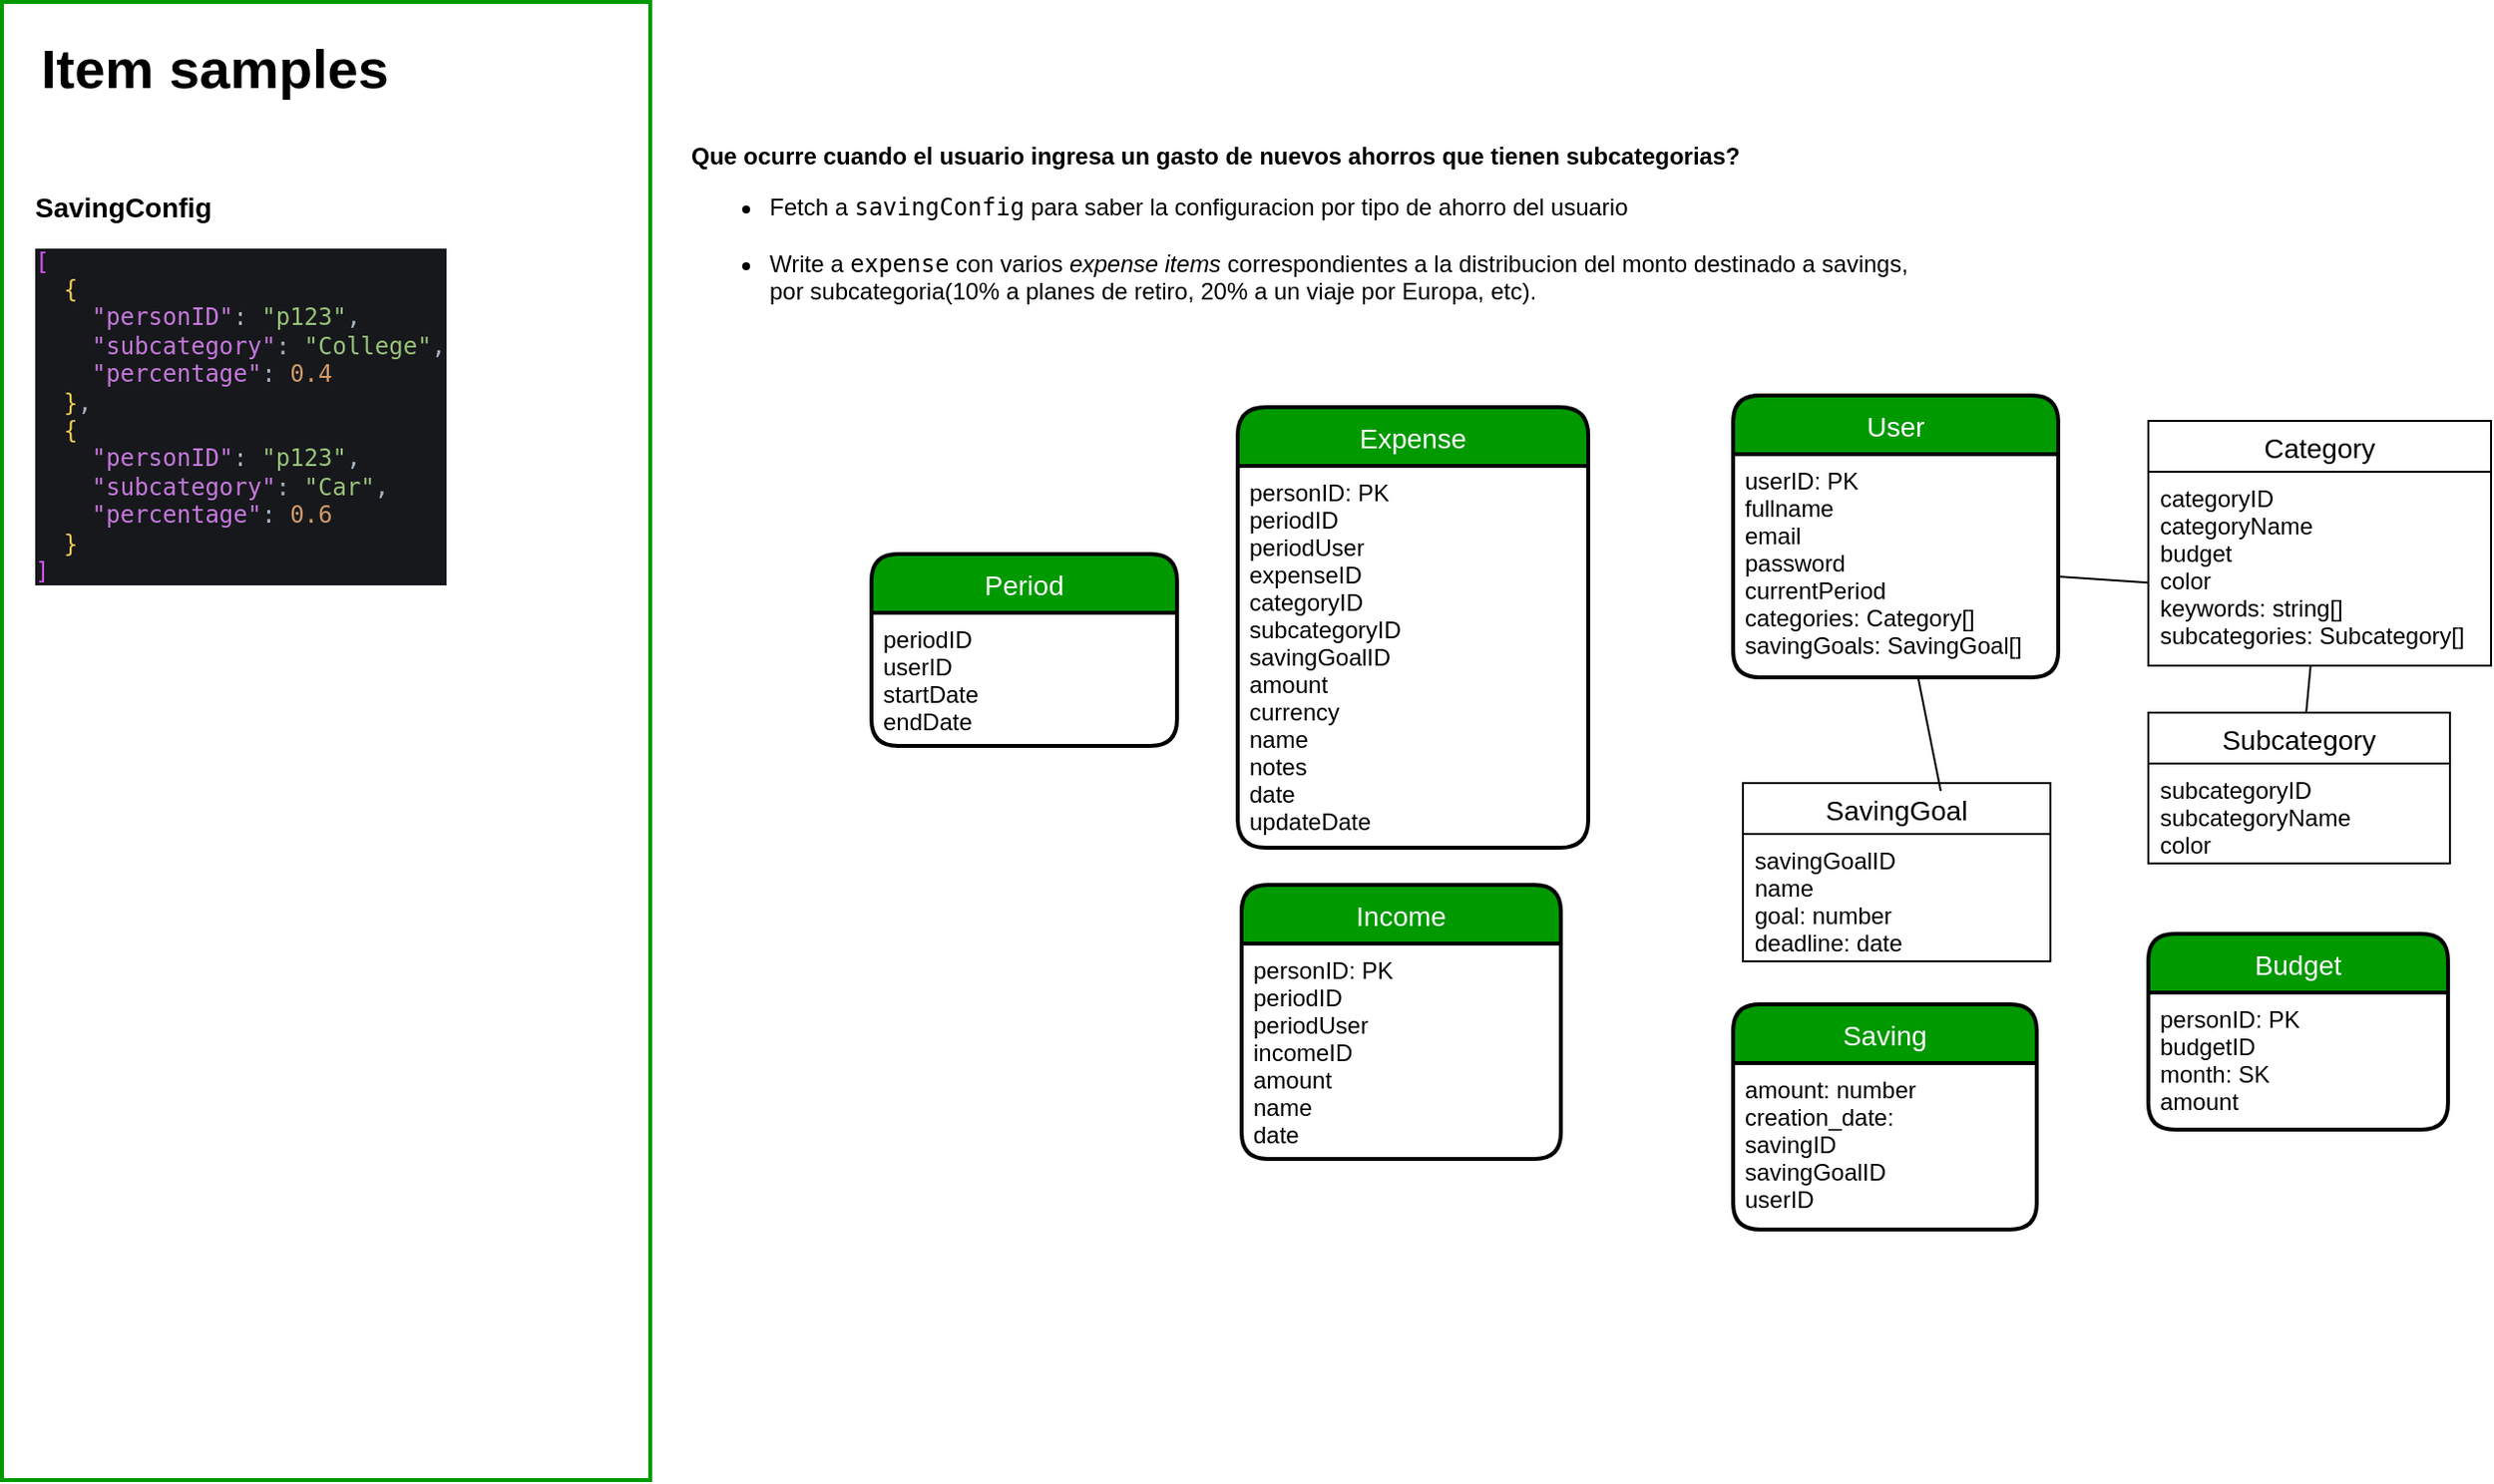 <mxfile version="19.0.3" type="device" pages="2"><diagram id="Nf0Q1J0bsJGXM35QZuhO" name="Data Model"><mxGraphModel dx="2525" dy="1073" grid="0" gridSize="10" guides="1" tooltips="1" connect="1" arrows="1" fold="1" page="0" pageScale="1" pageWidth="850" pageHeight="1100" math="0" shadow="0"><root><mxCell id="0"/><mxCell id="1" parent="0"/><object label="Expense" a="" tooltip="Expense dadta&#10;" id="3ay3Hl6pnc34jk5LIuFB-1"><mxCell style="swimlane;childLayout=stackLayout;horizontal=1;startSize=30;horizontalStack=0;rounded=1;fontSize=14;fontStyle=0;strokeWidth=2;resizeParent=0;resizeLast=1;shadow=0;dashed=0;align=center;labelBackgroundColor=none;arcSize=16;labelBorderColor=none;swimlaneLine=1;swimlaneFillColor=none;gradientColor=none;gradientDirection=north;fillColor=#009900;fontColor=#FFFFFF;" parent="1" vertex="1"><mxGeometry x="-705" y="111" width="179" height="225" as="geometry"><mxRectangle x="-669" y="120" width="81" height="30" as="alternateBounds"/></mxGeometry></mxCell></object><mxCell id="3ay3Hl6pnc34jk5LIuFB-2" value="personID: PK&#10;periodID&#10;periodUser&#10;expenseID&#10;categoryID&#10;subcategoryID&#10;savingGoalID&#10;amount&#10;currency&#10;name&#10;notes&#10;date&#10;updateDate" style="align=left;strokeColor=none;fillColor=none;spacingLeft=4;fontSize=12;verticalAlign=top;resizable=0;rotatable=0;part=1;" parent="3ay3Hl6pnc34jk5LIuFB-1" vertex="1"><mxGeometry y="30" width="179" height="195" as="geometry"/></mxCell><mxCell id="TQfG1iUgKqF-C-MgNsLs-1" value="User" style="swimlane;childLayout=stackLayout;horizontal=1;startSize=30;horizontalStack=0;rounded=1;fontSize=14;fontStyle=0;strokeWidth=2;resizeParent=0;resizeLast=1;shadow=0;dashed=0;align=center;fillColor=#009900;fontColor=#FFFFFF;" parent="1" vertex="1"><mxGeometry x="-452" y="105" width="166" height="144" as="geometry"/></mxCell><mxCell id="TQfG1iUgKqF-C-MgNsLs-2" value="userID: PK&#10;fullname&#10;email&#10;password&#10;currentPeriod        &#10;categories: Category[]&#10;savingGoals: SavingGoal[]" style="align=left;strokeColor=none;fillColor=none;spacingLeft=4;fontSize=12;verticalAlign=top;resizable=0;rotatable=0;part=1;" parent="TQfG1iUgKqF-C-MgNsLs-1" vertex="1"><mxGeometry y="30" width="166" height="114" as="geometry"/></mxCell><mxCell id="TQfG1iUgKqF-C-MgNsLs-7" value="&lt;strong style=&quot;background-color: initial;&quot;&gt;Que ocurre cuando el usuario ingresa un gasto de nuevos ahorros que tienen subcategorias?&lt;/strong&gt;&lt;span style=&quot;background-color: initial;&quot;&gt;&lt;br&gt;&lt;/span&gt;&lt;ul style=&quot;background-color: initial;&quot;&gt;&lt;li&gt;Fetch a &lt;code&gt;savingConfig&lt;/code&gt; para saber la configuracion por tipo de ahorro del usuario&lt;/li&gt;&lt;br&gt;&lt;li&gt;Write a &lt;code&gt;expense&lt;/code&gt; con varios &lt;em&gt;expense items&lt;/em&gt; correspondientes a la distribucion del monto destinado a savings, &lt;br&gt;por subcategoria(10% a planes de retiro, 20% a un viaje por Europa, etc).&lt;/li&gt;&lt;/ul&gt;" style="text;html=1;align=left;verticalAlign=middle;resizable=0;points=[];autosize=1;strokeColor=none;fillColor=none;" parent="1" vertex="1"><mxGeometry x="-986" y="-26" width="631" height="98" as="geometry"/></mxCell><mxCell id="TQfG1iUgKqF-C-MgNsLs-9" value="&lt;h1&gt;Item samples&lt;/h1&gt;" style="text;html=1;strokeColor=none;fillColor=none;spacing=5;spacingTop=-20;whiteSpace=wrap;overflow=hidden;rounded=0;shadow=0;dashed=0;labelBackgroundColor=none;labelBorderColor=none;fontFamily=Helvetica;fontSize=14;fontColor=#000000;startSize=30;" parent="1" vertex="1"><mxGeometry x="-1321" y="-87" width="196" height="55" as="geometry"/></mxCell><mxCell id="TQfG1iUgKqF-C-MgNsLs-11" value="" style="rounded=0;whiteSpace=wrap;html=1;shadow=0;dashed=0;labelBackgroundColor=none;labelBorderColor=none;fontFamily=Helvetica;fontSize=14;fontColor=#000000;startSize=30;strokeColor=#009900;strokeWidth=2;fillColor=none;gradientColor=none;gradientDirection=north;" parent="1" vertex="1"><mxGeometry x="-1336" y="-96" width="331" height="755" as="geometry"/></mxCell><mxCell id="TQfG1iUgKqF-C-MgNsLs-10" value="&lt;div&gt;&lt;br&gt;&lt;/div&gt;&lt;div&gt;&lt;b&gt;SavingConfig&lt;/b&gt;&lt;/div&gt;&lt;div&gt;&lt;div style=&quot;&quot;&gt;&lt;pre style=&quot;background-color:#17181c;color:#abb2bf;font-family:'Menlo',monospace;font-size:9.0pt;&quot;&gt;&lt;span style=&quot;color:#d054f1;&quot;&gt;[&lt;br&gt;&lt;/span&gt;&lt;span style=&quot;color:#d054f1;&quot;&gt;  &lt;/span&gt;&lt;span style=&quot;color:#f1cc54;&quot;&gt;{&lt;br&gt;&lt;/span&gt;&lt;span style=&quot;color:#f1cc54;&quot;&gt;    &lt;/span&gt;&lt;span style=&quot;color:#c679dd;&quot;&gt;&quot;personID&quot;&lt;/span&gt;&lt;span style=&quot;color:#a6b2c0;&quot;&gt;: &lt;/span&gt;&lt;span style=&quot;color:#98c379;&quot;&gt;&quot;p123&quot;&lt;/span&gt;&lt;span style=&quot;color:#a6b2c0;&quot;&gt;,&lt;br&gt;&lt;/span&gt;&lt;span style=&quot;color:#a6b2c0;&quot;&gt;    &lt;/span&gt;&lt;span style=&quot;color:#c679dd;&quot;&gt;&quot;subcategory&quot;&lt;/span&gt;&lt;span style=&quot;color:#a6b2c0;&quot;&gt;: &lt;/span&gt;&lt;span style=&quot;color:#98c379;&quot;&gt;&quot;College&quot;&lt;/span&gt;&lt;span style=&quot;color:#a6b2c0;&quot;&gt;,&lt;br&gt;&lt;/span&gt;&lt;span style=&quot;color:#a6b2c0;&quot;&gt;    &lt;/span&gt;&lt;span style=&quot;color:#c679dd;&quot;&gt;&quot;percentage&quot;&lt;/span&gt;&lt;span style=&quot;color:#a6b2c0;&quot;&gt;: &lt;/span&gt;&lt;span style=&quot;color:#d19a66;&quot;&gt;0.4&lt;br&gt;&lt;/span&gt;&lt;span style=&quot;color:#d19a66;&quot;&gt;  &lt;/span&gt;&lt;span style=&quot;color:#f1cc54;&quot;&gt;}&lt;/span&gt;&lt;span style=&quot;color:#a6b2c0;&quot;&gt;,&lt;br&gt;&lt;/span&gt;&lt;span style=&quot;color:#a6b2c0;&quot;&gt;  &lt;/span&gt;&lt;span style=&quot;color:#f1cc54;&quot;&gt;{&lt;br&gt;&lt;/span&gt;&lt;span style=&quot;color:#f1cc54;&quot;&gt;    &lt;/span&gt;&lt;span style=&quot;color:#c679dd;&quot;&gt;&quot;personID&quot;&lt;/span&gt;&lt;span style=&quot;color:#a6b2c0;&quot;&gt;: &lt;/span&gt;&lt;span style=&quot;color:#98c379;&quot;&gt;&quot;p123&quot;&lt;/span&gt;&lt;span style=&quot;color:#a6b2c0;&quot;&gt;,&lt;br&gt;&lt;/span&gt;&lt;span style=&quot;color:#a6b2c0;&quot;&gt;    &lt;/span&gt;&lt;span style=&quot;color:#c679dd;&quot;&gt;&quot;subcategory&quot;&lt;/span&gt;&lt;span style=&quot;color:#a6b2c0;&quot;&gt;: &lt;/span&gt;&lt;span style=&quot;color:#98c379;&quot;&gt;&quot;Car&quot;&lt;/span&gt;&lt;span style=&quot;color:#a6b2c0;&quot;&gt;,&lt;br&gt;&lt;/span&gt;&lt;span style=&quot;color:#a6b2c0;&quot;&gt;    &lt;/span&gt;&lt;span style=&quot;color:#c679dd;&quot;&gt;&quot;percentage&quot;&lt;/span&gt;&lt;span style=&quot;color:#a6b2c0;&quot;&gt;: &lt;/span&gt;&lt;span style=&quot;color:#d19a66;&quot;&gt;0.6&lt;br&gt;&lt;/span&gt;&lt;span style=&quot;color:#d19a66;&quot;&gt;  &lt;/span&gt;&lt;span style=&quot;color:#f1cc54;&quot;&gt;}&lt;br&gt;&lt;/span&gt;&lt;span style=&quot;color:#d054f1;&quot;&gt;]&lt;/span&gt;&lt;/pre&gt;&lt;/div&gt;&lt;/div&gt;&lt;div&gt;&lt;b&gt;&lt;br&gt;&lt;/b&gt;&lt;/div&gt;&lt;div&gt;&lt;b&gt;&lt;br&gt;&lt;/b&gt;&lt;/div&gt;&lt;div&gt;&lt;b&gt;&lt;br&gt;&lt;/b&gt;&lt;/div&gt;&lt;div&gt;&lt;b&gt;&lt;br&gt;&lt;/b&gt;&lt;/div&gt;&lt;div&gt;&lt;b&gt;&lt;br&gt;&lt;/b&gt;&lt;/div&gt;" style="text;html=1;strokeColor=none;fillColor=none;align=left;verticalAlign=top;whiteSpace=wrap;rounded=0;shadow=0;dashed=0;labelBackgroundColor=none;labelBorderColor=none;fontFamily=Helvetica;fontSize=14;fontColor=#000000;startSize=30;" parent="1" vertex="1"><mxGeometry x="-1321" y="-23" width="323" height="677" as="geometry"/></mxCell><mxCell id="m6ExJk-LAfCFpmRk6G8L-9" value="Category" style="swimlane;fontStyle=0;childLayout=stackLayout;horizontal=1;startSize=26;horizontalStack=0;resizeParent=1;resizeParentMax=0;resizeLast=0;collapsible=1;marginBottom=0;align=center;fontSize=14;" parent="1" vertex="1"><mxGeometry x="-240" y="118" width="175" height="125" as="geometry"/></mxCell><mxCell id="m6ExJk-LAfCFpmRk6G8L-10" value="categoryID&#10;categoryName&#10;budget&#10;color&#10;keywords: string[]&#10;subcategories: Subcategory[] " style="text;strokeColor=none;fillColor=none;spacingLeft=4;spacingRight=4;overflow=hidden;rotatable=0;points=[[0,0.5],[1,0.5]];portConstraint=eastwest;fontSize=12;" parent="m6ExJk-LAfCFpmRk6G8L-9" vertex="1"><mxGeometry y="26" width="175" height="99" as="geometry"/></mxCell><mxCell id="m6ExJk-LAfCFpmRk6G8L-13" value="" style="endArrow=none;html=1;rounded=0;entryX=0.001;entryY=0.572;entryDx=0;entryDy=0;entryPerimeter=0;" parent="1" source="TQfG1iUgKqF-C-MgNsLs-2" target="m6ExJk-LAfCFpmRk6G8L-10" edge="1"><mxGeometry width="50" height="50" relative="1" as="geometry"><mxPoint x="-245" y="304" as="sourcePoint"/><mxPoint x="-195" y="254" as="targetPoint"/></mxGeometry></mxCell><mxCell id="m6ExJk-LAfCFpmRk6G8L-14" value="Subcategory" style="swimlane;fontStyle=0;childLayout=stackLayout;horizontal=1;startSize=26;horizontalStack=0;resizeParent=1;resizeParentMax=0;resizeLast=0;collapsible=1;marginBottom=0;align=center;fontSize=14;" parent="1" vertex="1"><mxGeometry x="-240" y="267" width="154" height="77" as="geometry"/></mxCell><mxCell id="m6ExJk-LAfCFpmRk6G8L-15" value="subcategoryID&#10;subcategoryName&#10;color" style="text;strokeColor=none;fillColor=none;spacingLeft=4;spacingRight=4;overflow=hidden;rotatable=0;points=[[0,0.5],[1,0.5]];portConstraint=eastwest;fontSize=12;" parent="m6ExJk-LAfCFpmRk6G8L-14" vertex="1"><mxGeometry y="26" width="154" height="51" as="geometry"/></mxCell><mxCell id="m6ExJk-LAfCFpmRk6G8L-16" value="" style="endArrow=none;html=1;rounded=0;" parent="1" source="m6ExJk-LAfCFpmRk6G8L-14" target="m6ExJk-LAfCFpmRk6G8L-10" edge="1"><mxGeometry width="50" height="50" relative="1" as="geometry"><mxPoint x="-318" y="338" as="sourcePoint"/><mxPoint x="-268" y="288" as="targetPoint"/></mxGeometry></mxCell><mxCell id="TiSNqj-LYJMHLtxkQyC9-1" value="Income" style="swimlane;childLayout=stackLayout;horizontal=1;startSize=30;horizontalStack=0;rounded=1;fontSize=14;fontStyle=0;strokeWidth=2;resizeParent=0;resizeLast=1;shadow=0;dashed=0;align=center;fillColor=#009900;fontColor=#FFFFFF;" parent="1" vertex="1"><mxGeometry x="-703" y="355" width="163" height="140" as="geometry"><mxRectangle x="-452" y="321" width="73" height="30" as="alternateBounds"/></mxGeometry></mxCell><mxCell id="TiSNqj-LYJMHLtxkQyC9-2" value="personID: PK&#10;periodID&#10;periodUser&#10;incomeID&#10;amount&#10;name&#10;date" style="align=left;strokeColor=none;fillColor=none;spacingLeft=4;fontSize=12;verticalAlign=top;resizable=0;rotatable=0;part=1;" parent="TiSNqj-LYJMHLtxkQyC9-1" vertex="1"><mxGeometry y="30" width="163" height="110" as="geometry"/></mxCell><mxCell id="Mrc9d25WFiYEkoAoWuCm-3" value="SavingGoal" style="swimlane;fontStyle=0;childLayout=stackLayout;horizontal=1;startSize=26;horizontalStack=0;resizeParent=1;resizeParentMax=0;resizeLast=0;collapsible=1;marginBottom=0;align=center;fontSize=14;" parent="1" vertex="1"><mxGeometry x="-447" y="303" width="157" height="91" as="geometry"/></mxCell><mxCell id="Mrc9d25WFiYEkoAoWuCm-6" value="" style="endArrow=none;html=1;rounded=0;" parent="Mrc9d25WFiYEkoAoWuCm-3" source="TQfG1iUgKqF-C-MgNsLs-2" edge="1"><mxGeometry width="50" height="50" relative="1" as="geometry"><mxPoint x="51" y="54" as="sourcePoint"/><mxPoint x="101" y="4" as="targetPoint"/></mxGeometry></mxCell><mxCell id="Mrc9d25WFiYEkoAoWuCm-4" value="savingGoalID&#10;name&#10;goal: number&#10;deadline: date" style="text;strokeColor=none;fillColor=none;spacingLeft=4;spacingRight=4;overflow=hidden;rotatable=0;points=[[0,0.5],[1,0.5]];portConstraint=eastwest;fontSize=12;" parent="Mrc9d25WFiYEkoAoWuCm-3" vertex="1"><mxGeometry y="26" width="157" height="65" as="geometry"/></mxCell><mxCell id="GGaqlDt-2Zkn8_LqBaIS-1" value="Budget" style="swimlane;childLayout=stackLayout;horizontal=1;startSize=30;horizontalStack=0;rounded=1;fontSize=14;fontStyle=0;strokeWidth=2;resizeParent=0;resizeLast=1;shadow=0;dashed=0;align=center;fillColor=#009900;fontColor=#FFFFFF;" parent="1" vertex="1"><mxGeometry x="-240" y="380" width="153" height="100" as="geometry"/></mxCell><mxCell id="GGaqlDt-2Zkn8_LqBaIS-2" value="personID: PK&#10;budgetID&#10;month: SK&#10;amount" style="align=left;strokeColor=none;fillColor=none;spacingLeft=4;fontSize=12;verticalAlign=top;resizable=0;rotatable=0;part=1;" parent="GGaqlDt-2Zkn8_LqBaIS-1" vertex="1"><mxGeometry y="30" width="153" height="70" as="geometry"/></mxCell><mxCell id="ANdsdI3aUZGvtNWBOnPX-1" value="Period" style="swimlane;childLayout=stackLayout;horizontal=1;startSize=30;horizontalStack=0;rounded=1;fontSize=14;fontStyle=0;strokeWidth=2;resizeParent=0;resizeLast=1;shadow=0;dashed=0;align=center;fillColor=#009900;fontColor=#FFFFFF;" parent="1" vertex="1"><mxGeometry x="-892" y="186" width="156" height="98" as="geometry"/></mxCell><mxCell id="ANdsdI3aUZGvtNWBOnPX-2" value="periodID&#10;userID&#10;startDate&#10;endDate" style="align=left;strokeColor=none;fillColor=none;spacingLeft=4;fontSize=12;verticalAlign=top;resizable=0;rotatable=0;part=1;" parent="ANdsdI3aUZGvtNWBOnPX-1" vertex="1"><mxGeometry y="30" width="156" height="68" as="geometry"/></mxCell><mxCell id="upeWxnwASJ1JkDJIB9Z_-1" value="Saving" style="swimlane;childLayout=stackLayout;horizontal=1;startSize=30;horizontalStack=0;rounded=1;fontSize=14;fontStyle=0;strokeWidth=2;resizeParent=0;resizeLast=1;shadow=0;dashed=0;align=center;fillColor=#009900;fontColor=#FFFFFF;" vertex="1" parent="1"><mxGeometry x="-452" y="416" width="155" height="115" as="geometry"/></mxCell><mxCell id="upeWxnwASJ1JkDJIB9Z_-2" value="amount: number&#10;creation_date:&#10;savingID&#10;savingGoalID&#10;userID" style="align=left;strokeColor=none;fillColor=none;spacingLeft=4;fontSize=12;verticalAlign=top;resizable=0;rotatable=0;part=1;" vertex="1" parent="upeWxnwASJ1JkDJIB9Z_-1"><mxGeometry y="30" width="155" height="85" as="geometry"/></mxCell></root></mxGraphModel></diagram><diagram id="_qqguQqnN-7m3ypJaeyD" name="Dependency"><mxGraphModel dx="5686" dy="4012" grid="0" gridSize="10" guides="1" tooltips="1" connect="1" arrows="1" fold="1" page="0" pageScale="1" pageWidth="850" pageHeight="1100" math="0" shadow="0"><root><mxCell id="0"/><mxCell id="1" parent="0"/><mxCell id="X4cqSFavn_qK2XNf6AvW-3" value="" style="rounded=1;whiteSpace=wrap;html=1;" parent="1" vertex="1"><mxGeometry x="-3208" y="-2762" width="120" height="60" as="geometry"/></mxCell></root></mxGraphModel></diagram></mxfile>